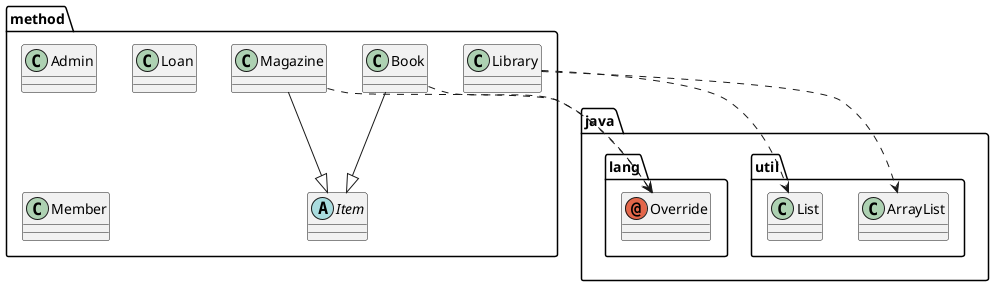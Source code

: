 @startuml
abstract class method.Item
annotation java.lang.Override
class java.util.ArrayList
class java.util.List
class method.Admin
class method.Book
class method.Library
class method.Loan
class method.Magazine
class method.Member
method.Book --|> method.Item
method.Book ..> java.lang.Override
method.Library ..> java.util.ArrayList
method.Library ..> java.util.List
method.Magazine --|> method.Item
method.Magazine ..> java.lang.Override
@enduml